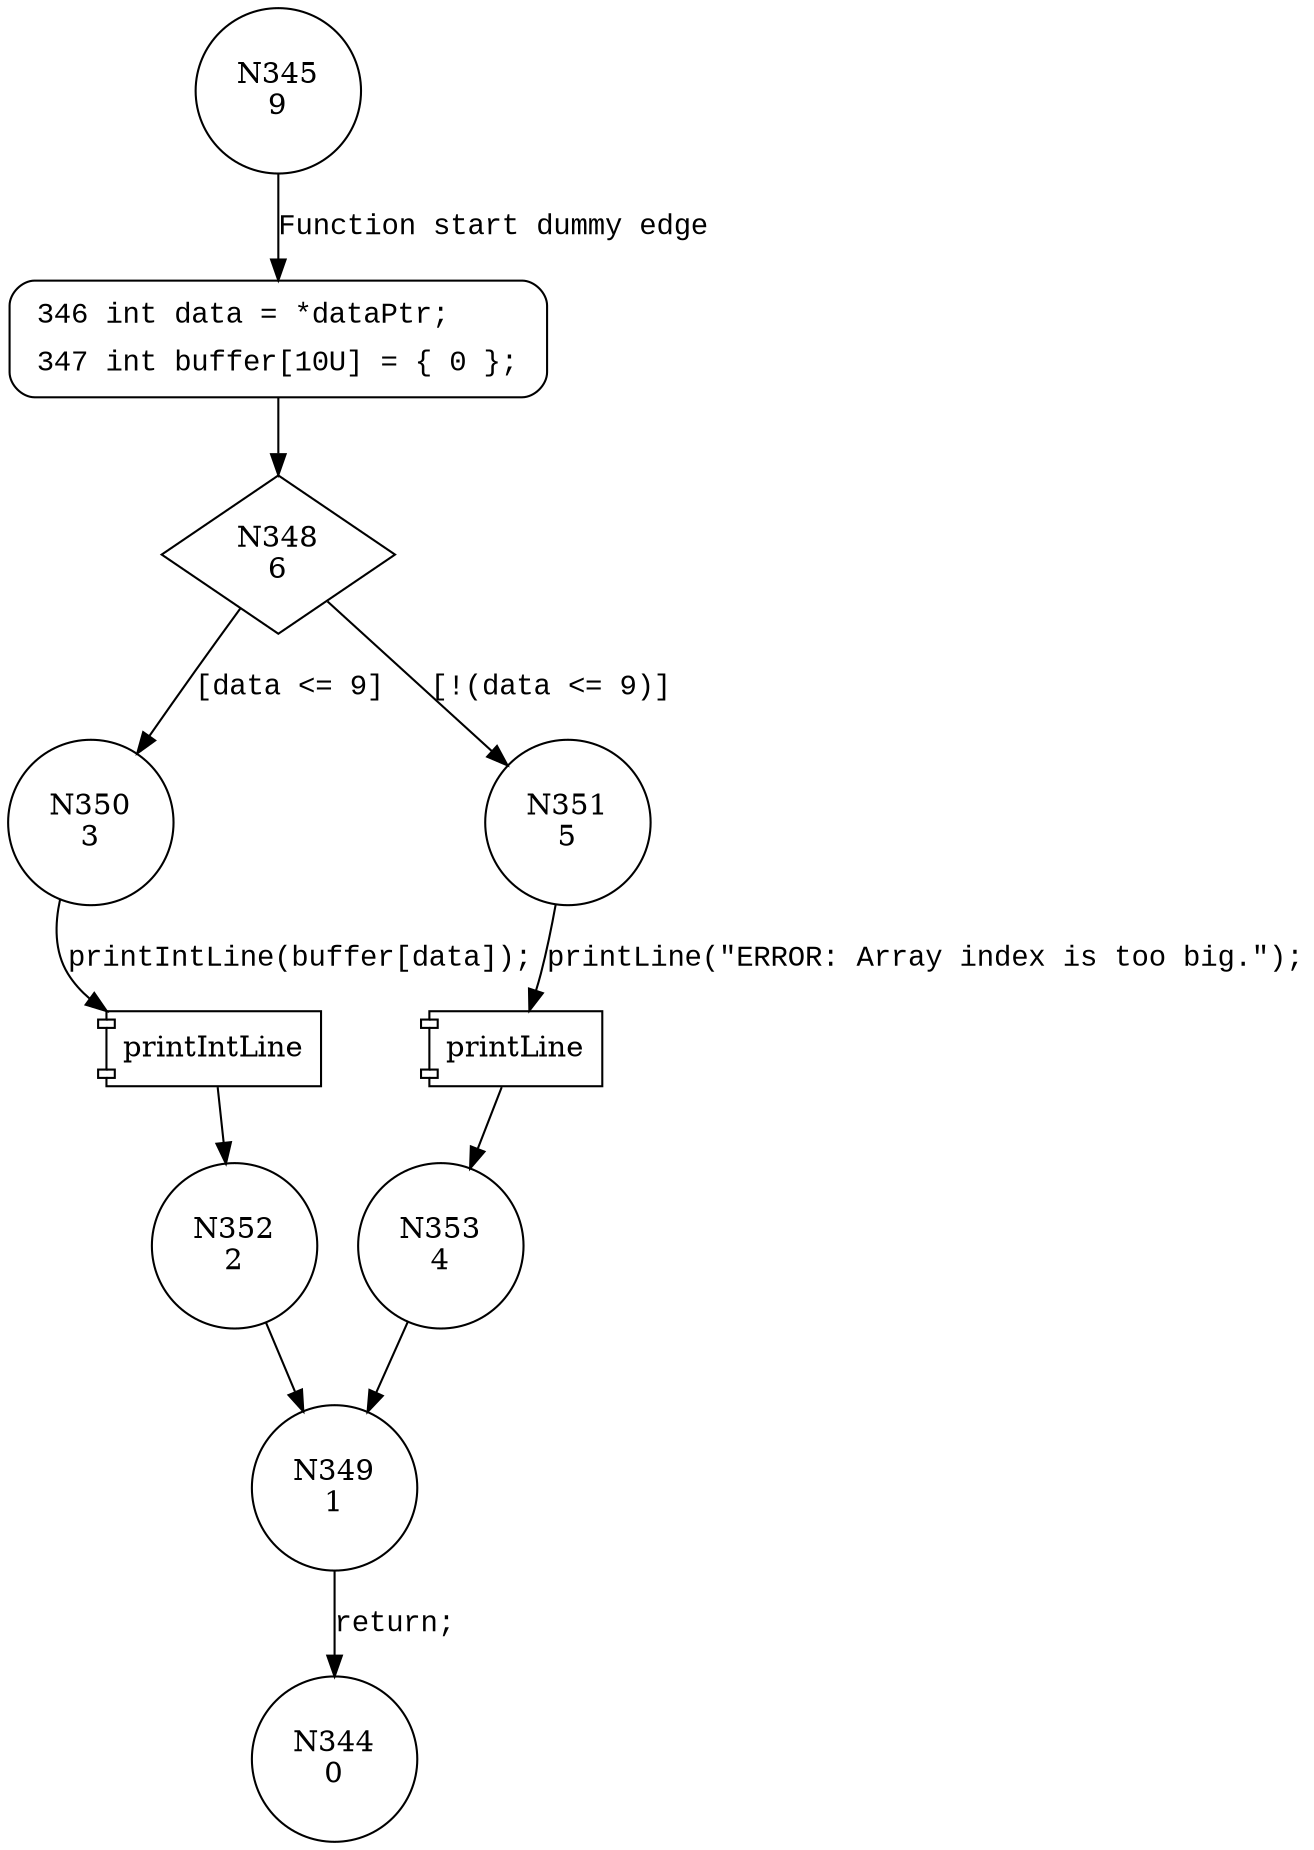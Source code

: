 digraph CWE127_Buffer_Underread__CWE839_listen_socket_63b_goodG2BSink {
345 [shape="circle" label="N345\n9"]
346 [shape="circle" label="N346\n8"]
348 [shape="diamond" label="N348\n6"]
350 [shape="circle" label="N350\n3"]
351 [shape="circle" label="N351\n5"]
353 [shape="circle" label="N353\n4"]
349 [shape="circle" label="N349\n1"]
344 [shape="circle" label="N344\n0"]
352 [shape="circle" label="N352\n2"]
346 [style="filled,bold" penwidth="1" fillcolor="white" fontname="Courier New" shape="Mrecord" label=<<table border="0" cellborder="0" cellpadding="3" bgcolor="white"><tr><td align="right">346</td><td align="left">int data = *dataPtr;</td></tr><tr><td align="right">347</td><td align="left">int buffer[10U] = &#123; 0 &#125;;</td></tr></table>>]
346 -> 348[label=""]
345 -> 346 [label="Function start dummy edge" fontname="Courier New"]
348 -> 350 [label="[data <= 9]" fontname="Courier New"]
348 -> 351 [label="[!(data <= 9)]" fontname="Courier New"]
100031 [shape="component" label="printLine"]
351 -> 100031 [label="printLine(\"ERROR: Array index is too big.\");" fontname="Courier New"]
100031 -> 353 [label="" fontname="Courier New"]
349 -> 344 [label="return;" fontname="Courier New"]
100032 [shape="component" label="printIntLine"]
350 -> 100032 [label="printIntLine(buffer[data]);" fontname="Courier New"]
100032 -> 352 [label="" fontname="Courier New"]
353 -> 349 [label="" fontname="Courier New"]
352 -> 349 [label="" fontname="Courier New"]
}